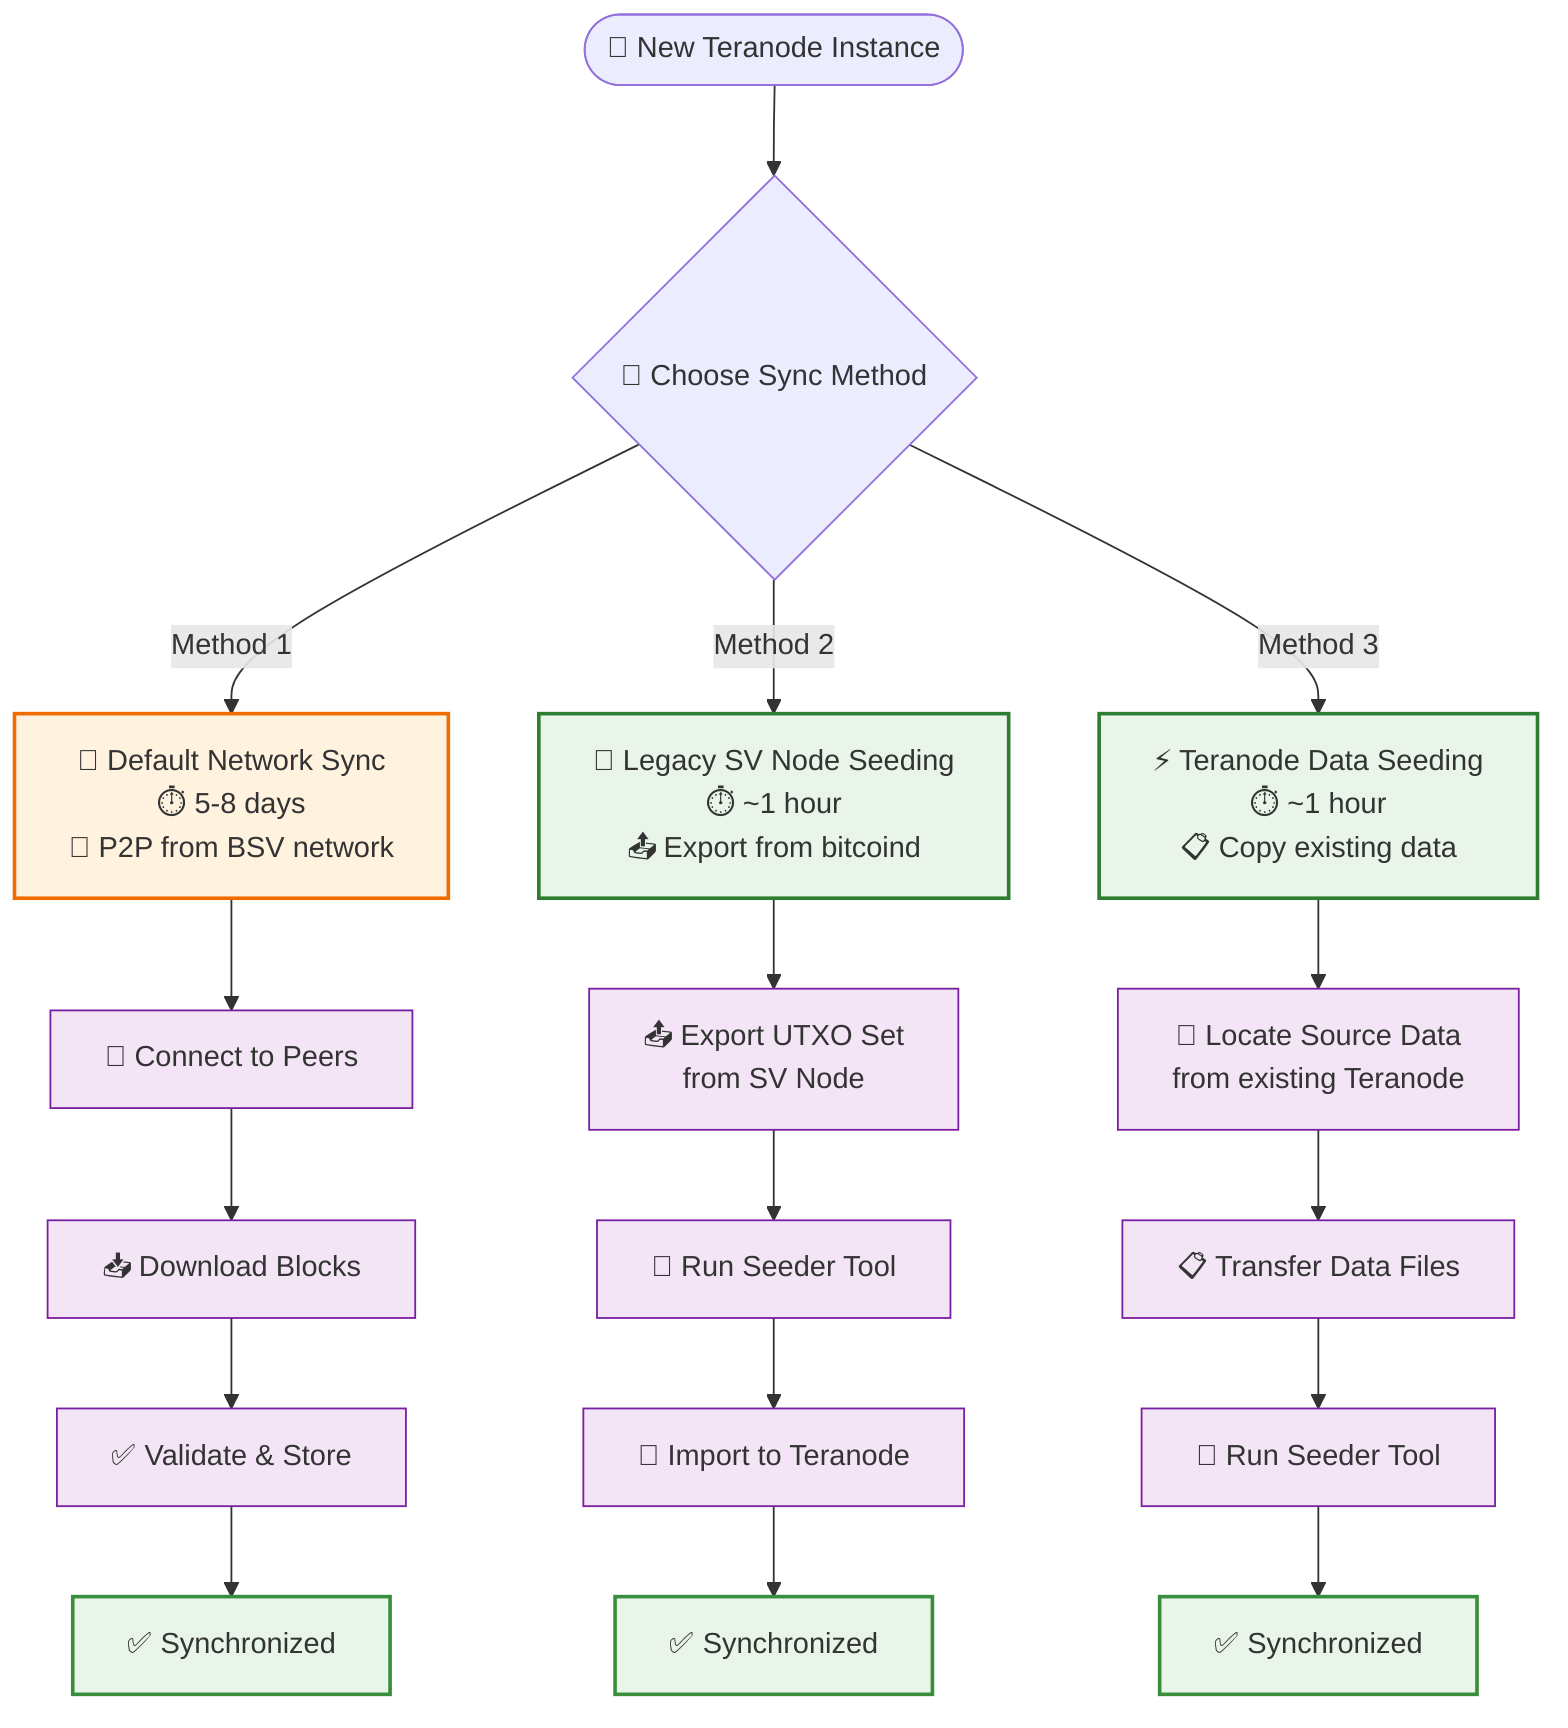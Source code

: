 graph TB
    Start([🚀 New Teranode Instance]) --> Choice{🔄 Choose Sync Method}

    Choice -->|Method 1| Method1[📡 Default Network Sync<br/>⏱️ 5-8 days<br/>🔄 P2P from BSV network]
    Choice -->|Method 2| Method2[🏦 Legacy SV Node Seeding<br/>⏱️ ~1 hour<br/>📤 Export from bitcoind]
    Choice -->|Method 3| Method3[⚡ Teranode Data Seeding<br/>⏱️ ~1 hour<br/>📋 Copy existing data]

    %% Method 1 Flow
    Method1 --> M1Step1[🔗 Connect to Peers]
    M1Step1 --> M1Step2[📥 Download Blocks]
    M1Step2 --> M1Step3[✅ Validate & Store]
    M1Step3 --> Complete1[✅ Synchronized]

    %% Method 2 Flow
    Method2 --> M2Step1[📤 Export UTXO Set<br/>from SV Node]
    M2Step1 --> M2Step2[🔧 Run Seeder Tool]
    M2Step2 --> M2Step3[💾 Import to Teranode]
    M2Step3 --> Complete2[✅ Synchronized]

    %% Method 3 Flow
    Method3 --> M3Step1[📁 Locate Source Data<br/>from existing Teranode]
    M3Step1 --> M3Step2[📋 Transfer Data Files]
    M3Step2 --> M3Step3[🔧 Run Seeder Tool]
    M3Step3 --> Complete3[✅ Synchronized]

    %% Styling
    classDef methodBox fill:#e1f5fe,stroke:#01579b,stroke-width:2px
    classDef fastMethod fill:#e8f5e8,stroke:#2e7d32,stroke-width:2px
    classDef slowMethod fill:#fff3e0,stroke:#ef6c00,stroke-width:2px
    classDef stepBox fill:#f3e5f5,stroke:#7b1fa2,stroke-width:1px
    classDef completeBox fill:#e8f5e8,stroke:#388e3c,stroke-width:2px

    class Method1 slowMethod
    class Method2,Method3 fastMethod
    class M1Step1,M1Step2,M1Step3,M2Step1,M2Step2,M2Step3,M3Step1,M3Step2,M3Step3 stepBox
    class Complete1,Complete2,Complete3 completeBox